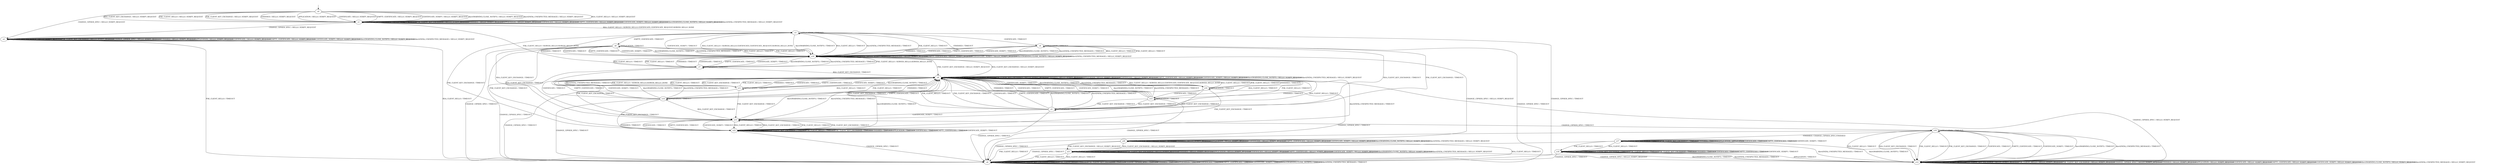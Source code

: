 digraph h8 {
s0 [label="s0"];
s1 [label="s1"];
s2 [label="s2"];
s3 [label="s3"];
s6 [label="s6"];
s7 [label="s7"];
s4 [label="s4"];
s8 [label="s8"];
s15 [label="s15"];
s19 [label="s19"];
s22 [label="s22"];
s5 [label="s5"];
s16 [label="s16"];
s20 [label="s20"];
s9 [label="s9"];
s17 [label="s17"];
s21 [label="s21"];
s10 [label="s10"];
s11 [label="s11"];
s12 [label="s12"];
s18 [label="s18"];
s13 [label="s13"];
s14 [label="s14"];
s0 -> s1 [label="RSA_CLIENT_HELLO / HELLO_VERIFY_REQUEST"];
s0 -> s1 [label="RSA_CLIENT_KEY_EXCHANGE / HELLO_VERIFY_REQUEST"];
s0 -> s1 [label="PSK_CLIENT_HELLO / HELLO_VERIFY_REQUEST"];
s0 -> s1 [label="PSK_CLIENT_KEY_EXCHANGE / HELLO_VERIFY_REQUEST"];
s0 -> s2 [label="CHANGE_CIPHER_SPEC / HELLO_VERIFY_REQUEST"];
s0 -> s1 [label="FINISHED / HELLO_VERIFY_REQUEST"];
s0 -> s1 [label="APPLICATION / HELLO_VERIFY_REQUEST"];
s0 -> s1 [label="CERTIFICATE / HELLO_VERIFY_REQUEST"];
s0 -> s1 [label="EMPTY_CERTIFICATE / HELLO_VERIFY_REQUEST"];
s0 -> s1 [label="CERTIFICATE_VERIFY / HELLO_VERIFY_REQUEST"];
s0 -> s1 [label="Alert(WARNING,CLOSE_NOTIFY) / HELLO_VERIFY_REQUEST"];
s0 -> s1 [label="Alert(FATAL,UNEXPECTED_MESSAGE) / HELLO_VERIFY_REQUEST"];
s1 -> s3 [label="RSA_CLIENT_HELLO / SERVER_HELLO,CERTIFICATE,CERTIFICATE_REQUEST,SERVER_HELLO_DONE"];
s1 -> s1 [label="RSA_CLIENT_KEY_EXCHANGE / HELLO_VERIFY_REQUEST"];
s1 -> s7 [label="PSK_CLIENT_HELLO / SERVER_HELLO,SERVER_HELLO_DONE"];
s1 -> s1 [label="PSK_CLIENT_KEY_EXCHANGE / HELLO_VERIFY_REQUEST"];
s1 -> s2 [label="CHANGE_CIPHER_SPEC / HELLO_VERIFY_REQUEST"];
s1 -> s1 [label="FINISHED / HELLO_VERIFY_REQUEST"];
s1 -> s1 [label="APPLICATION / HELLO_VERIFY_REQUEST"];
s1 -> s1 [label="CERTIFICATE / HELLO_VERIFY_REQUEST"];
s1 -> s1 [label="EMPTY_CERTIFICATE / HELLO_VERIFY_REQUEST"];
s1 -> s1 [label="CERTIFICATE_VERIFY / HELLO_VERIFY_REQUEST"];
s1 -> s1 [label="Alert(WARNING,CLOSE_NOTIFY) / HELLO_VERIFY_REQUEST"];
s1 -> s1 [label="Alert(FATAL,UNEXPECTED_MESSAGE) / HELLO_VERIFY_REQUEST"];
s2 -> s6 [label="RSA_CLIENT_HELLO / TIMEOUT"];
s2 -> s2 [label="RSA_CLIENT_KEY_EXCHANGE / HELLO_VERIFY_REQUEST"];
s2 -> s6 [label="PSK_CLIENT_HELLO / TIMEOUT"];
s2 -> s2 [label="PSK_CLIENT_KEY_EXCHANGE / HELLO_VERIFY_REQUEST"];
s2 -> s2 [label="CHANGE_CIPHER_SPEC / HELLO_VERIFY_REQUEST"];
s2 -> s2 [label="FINISHED / HELLO_VERIFY_REQUEST"];
s2 -> s2 [label="APPLICATION / HELLO_VERIFY_REQUEST"];
s2 -> s2 [label="CERTIFICATE / HELLO_VERIFY_REQUEST"];
s2 -> s2 [label="EMPTY_CERTIFICATE / HELLO_VERIFY_REQUEST"];
s2 -> s2 [label="CERTIFICATE_VERIFY / HELLO_VERIFY_REQUEST"];
s2 -> s2 [label="Alert(WARNING,CLOSE_NOTIFY) / HELLO_VERIFY_REQUEST"];
s2 -> s2 [label="Alert(FATAL,UNEXPECTED_MESSAGE) / HELLO_VERIFY_REQUEST"];
s3 -> s19 [label="RSA_CLIENT_HELLO / TIMEOUT"];
s3 -> s15 [label="RSA_CLIENT_KEY_EXCHANGE / TIMEOUT"];
s3 -> s19 [label="PSK_CLIENT_HELLO / TIMEOUT"];
s3 -> s22 [label="PSK_CLIENT_KEY_EXCHANGE / TIMEOUT"];
s3 -> s6 [label="CHANGE_CIPHER_SPEC / TIMEOUT"];
s3 -> s19 [label="FINISHED / TIMEOUT"];
s3 -> s3 [label="APPLICATION / TIMEOUT"];
s3 -> s4 [label="CERTIFICATE / TIMEOUT"];
s3 -> s8 [label="EMPTY_CERTIFICATE / TIMEOUT"];
s3 -> s19 [label="CERTIFICATE_VERIFY / TIMEOUT"];
s3 -> s19 [label="Alert(WARNING,CLOSE_NOTIFY) / TIMEOUT"];
s3 -> s19 [label="Alert(FATAL,UNEXPECTED_MESSAGE) / TIMEOUT"];
s6 -> s6 [label="RSA_CLIENT_HELLO / TIMEOUT"];
s6 -> s6 [label="RSA_CLIENT_KEY_EXCHANGE / TIMEOUT"];
s6 -> s6 [label="PSK_CLIENT_HELLO / TIMEOUT"];
s6 -> s6 [label="PSK_CLIENT_KEY_EXCHANGE / TIMEOUT"];
s6 -> s6 [label="CHANGE_CIPHER_SPEC / TIMEOUT"];
s6 -> s6 [label="FINISHED / TIMEOUT"];
s6 -> s6 [label="APPLICATION / TIMEOUT"];
s6 -> s6 [label="CERTIFICATE / TIMEOUT"];
s6 -> s6 [label="EMPTY_CERTIFICATE / TIMEOUT"];
s6 -> s6 [label="CERTIFICATE_VERIFY / TIMEOUT"];
s6 -> s6 [label="Alert(WARNING,CLOSE_NOTIFY) / TIMEOUT"];
s6 -> s6 [label="Alert(FATAL,UNEXPECTED_MESSAGE) / TIMEOUT"];
s7 -> s19 [label="RSA_CLIENT_HELLO / TIMEOUT"];
s7 -> s9 [label="RSA_CLIENT_KEY_EXCHANGE / TIMEOUT"];
s7 -> s19 [label="PSK_CLIENT_HELLO / TIMEOUT"];
s7 -> s15 [label="PSK_CLIENT_KEY_EXCHANGE / TIMEOUT"];
s7 -> s6 [label="CHANGE_CIPHER_SPEC / TIMEOUT"];
s7 -> s19 [label="FINISHED / TIMEOUT"];
s7 -> s7 [label="APPLICATION / TIMEOUT"];
s7 -> s19 [label="CERTIFICATE / TIMEOUT"];
s7 -> s19 [label="EMPTY_CERTIFICATE / TIMEOUT"];
s7 -> s19 [label="CERTIFICATE_VERIFY / TIMEOUT"];
s7 -> s19 [label="Alert(WARNING,CLOSE_NOTIFY) / TIMEOUT"];
s7 -> s19 [label="Alert(FATAL,UNEXPECTED_MESSAGE) / TIMEOUT"];
s4 -> s19 [label="RSA_CLIENT_HELLO / TIMEOUT"];
s4 -> s5 [label="RSA_CLIENT_KEY_EXCHANGE / TIMEOUT"];
s4 -> s19 [label="PSK_CLIENT_HELLO / TIMEOUT"];
s4 -> s5 [label="PSK_CLIENT_KEY_EXCHANGE / TIMEOUT"];
s4 -> s6 [label="CHANGE_CIPHER_SPEC / TIMEOUT"];
s4 -> s19 [label="FINISHED / TIMEOUT"];
s4 -> s4 [label="APPLICATION / TIMEOUT"];
s4 -> s19 [label="CERTIFICATE / TIMEOUT"];
s4 -> s19 [label="EMPTY_CERTIFICATE / TIMEOUT"];
s4 -> s19 [label="CERTIFICATE_VERIFY / TIMEOUT"];
s4 -> s19 [label="Alert(WARNING,CLOSE_NOTIFY) / TIMEOUT"];
s4 -> s19 [label="Alert(FATAL,UNEXPECTED_MESSAGE) / TIMEOUT"];
s8 -> s19 [label="RSA_CLIENT_HELLO / TIMEOUT"];
s8 -> s15 [label="RSA_CLIENT_KEY_EXCHANGE / TIMEOUT"];
s8 -> s19 [label="PSK_CLIENT_HELLO / TIMEOUT"];
s8 -> s22 [label="PSK_CLIENT_KEY_EXCHANGE / TIMEOUT"];
s8 -> s6 [label="CHANGE_CIPHER_SPEC / TIMEOUT"];
s8 -> s19 [label="FINISHED / TIMEOUT"];
s8 -> s8 [label="APPLICATION / TIMEOUT"];
s8 -> s19 [label="CERTIFICATE / TIMEOUT"];
s8 -> s19 [label="EMPTY_CERTIFICATE / TIMEOUT"];
s8 -> s19 [label="CERTIFICATE_VERIFY / TIMEOUT"];
s8 -> s19 [label="Alert(WARNING,CLOSE_NOTIFY) / TIMEOUT"];
s8 -> s19 [label="Alert(FATAL,UNEXPECTED_MESSAGE) / TIMEOUT"];
s15 -> s22 [label="RSA_CLIENT_HELLO / TIMEOUT"];
s15 -> s22 [label="RSA_CLIENT_KEY_EXCHANGE / TIMEOUT"];
s15 -> s22 [label="PSK_CLIENT_HELLO / TIMEOUT"];
s15 -> s22 [label="PSK_CLIENT_KEY_EXCHANGE / TIMEOUT"];
s15 -> s16 [label="CHANGE_CIPHER_SPEC / TIMEOUT"];
s15 -> s22 [label="FINISHED / TIMEOUT"];
s15 -> s15 [label="APPLICATION / TIMEOUT"];
s15 -> s22 [label="CERTIFICATE / TIMEOUT"];
s15 -> s22 [label="EMPTY_CERTIFICATE / TIMEOUT"];
s15 -> s22 [label="CERTIFICATE_VERIFY / TIMEOUT"];
s15 -> s9 [label="Alert(WARNING,CLOSE_NOTIFY) / TIMEOUT"];
s15 -> s9 [label="Alert(FATAL,UNEXPECTED_MESSAGE) / TIMEOUT"];
s19 -> s3 [label="RSA_CLIENT_HELLO / SERVER_HELLO,CERTIFICATE,CERTIFICATE_REQUEST,SERVER_HELLO_DONE"];
s19 -> s9 [label="RSA_CLIENT_KEY_EXCHANGE / HELLO_VERIFY_REQUEST"];
s19 -> s7 [label="PSK_CLIENT_HELLO / SERVER_HELLO,SERVER_HELLO_DONE"];
s19 -> s9 [label="PSK_CLIENT_KEY_EXCHANGE / HELLO_VERIFY_REQUEST"];
s19 -> s20 [label="CHANGE_CIPHER_SPEC / HELLO_VERIFY_REQUEST"];
s19 -> s19 [label="FINISHED / HELLO_VERIFY_REQUEST"];
s19 -> s19 [label="APPLICATION / HELLO_VERIFY_REQUEST"];
s19 -> s19 [label="CERTIFICATE / HELLO_VERIFY_REQUEST"];
s19 -> s19 [label="EMPTY_CERTIFICATE / HELLO_VERIFY_REQUEST"];
s19 -> s19 [label="CERTIFICATE_VERIFY / HELLO_VERIFY_REQUEST"];
s19 -> s19 [label="Alert(WARNING,CLOSE_NOTIFY) / HELLO_VERIFY_REQUEST"];
s19 -> s19 [label="Alert(FATAL,UNEXPECTED_MESSAGE) / HELLO_VERIFY_REQUEST"];
s22 -> s22 [label="RSA_CLIENT_HELLO / TIMEOUT"];
s22 -> s22 [label="RSA_CLIENT_KEY_EXCHANGE / TIMEOUT"];
s22 -> s22 [label="PSK_CLIENT_HELLO / TIMEOUT"];
s22 -> s22 [label="PSK_CLIENT_KEY_EXCHANGE / TIMEOUT"];
s22 -> s6 [label="CHANGE_CIPHER_SPEC / TIMEOUT"];
s22 -> s22 [label="FINISHED / TIMEOUT"];
s22 -> s22 [label="APPLICATION / TIMEOUT"];
s22 -> s22 [label="CERTIFICATE / TIMEOUT"];
s22 -> s22 [label="EMPTY_CERTIFICATE / TIMEOUT"];
s22 -> s22 [label="CERTIFICATE_VERIFY / TIMEOUT"];
s22 -> s9 [label="Alert(WARNING,CLOSE_NOTIFY) / TIMEOUT"];
s22 -> s9 [label="Alert(FATAL,UNEXPECTED_MESSAGE) / TIMEOUT"];
s5 -> s9 [label="RSA_CLIENT_HELLO / TIMEOUT"];
s5 -> s9 [label="RSA_CLIENT_KEY_EXCHANGE / TIMEOUT"];
s5 -> s9 [label="PSK_CLIENT_HELLO / TIMEOUT"];
s5 -> s9 [label="PSK_CLIENT_KEY_EXCHANGE / TIMEOUT"];
s5 -> s6 [label="CHANGE_CIPHER_SPEC / TIMEOUT"];
s5 -> s9 [label="FINISHED / TIMEOUT"];
s5 -> s5 [label="APPLICATION / TIMEOUT"];
s5 -> s9 [label="CERTIFICATE / TIMEOUT"];
s5 -> s9 [label="EMPTY_CERTIFICATE / TIMEOUT"];
s5 -> s15 [label="CERTIFICATE_VERIFY / TIMEOUT"];
s5 -> s9 [label="Alert(WARNING,CLOSE_NOTIFY) / TIMEOUT"];
s5 -> s9 [label="Alert(FATAL,UNEXPECTED_MESSAGE) / TIMEOUT"];
s16 -> s12 [label="RSA_CLIENT_HELLO / TIMEOUT"];
s16 -> s12 [label="RSA_CLIENT_KEY_EXCHANGE / TIMEOUT"];
s16 -> s12 [label="PSK_CLIENT_HELLO / TIMEOUT"];
s16 -> s12 [label="PSK_CLIENT_KEY_EXCHANGE / TIMEOUT"];
s16 -> s6 [label="CHANGE_CIPHER_SPEC / TIMEOUT"];
s16 -> s17 [label="FINISHED / CHANGE_CIPHER_SPEC,FINISHED"];
s16 -> s16 [label="APPLICATION / TIMEOUT"];
s16 -> s12 [label="CERTIFICATE / TIMEOUT"];
s16 -> s12 [label="EMPTY_CERTIFICATE / TIMEOUT"];
s16 -> s12 [label="CERTIFICATE_VERIFY / TIMEOUT"];
s16 -> s12 [label="Alert(WARNING,CLOSE_NOTIFY) / TIMEOUT"];
s16 -> s12 [label="Alert(FATAL,UNEXPECTED_MESSAGE) / TIMEOUT"];
s20 -> s6 [label="RSA_CLIENT_HELLO / TIMEOUT"];
s20 -> s21 [label="RSA_CLIENT_KEY_EXCHANGE / HELLO_VERIFY_REQUEST"];
s20 -> s6 [label="PSK_CLIENT_HELLO / TIMEOUT"];
s20 -> s21 [label="PSK_CLIENT_KEY_EXCHANGE / HELLO_VERIFY_REQUEST"];
s20 -> s20 [label="CHANGE_CIPHER_SPEC / HELLO_VERIFY_REQUEST"];
s20 -> s20 [label="FINISHED / HELLO_VERIFY_REQUEST"];
s20 -> s20 [label="APPLICATION / HELLO_VERIFY_REQUEST"];
s20 -> s20 [label="CERTIFICATE / HELLO_VERIFY_REQUEST"];
s20 -> s20 [label="EMPTY_CERTIFICATE / HELLO_VERIFY_REQUEST"];
s20 -> s20 [label="CERTIFICATE_VERIFY / HELLO_VERIFY_REQUEST"];
s20 -> s20 [label="Alert(WARNING,CLOSE_NOTIFY) / HELLO_VERIFY_REQUEST"];
s20 -> s20 [label="Alert(FATAL,UNEXPECTED_MESSAGE) / HELLO_VERIFY_REQUEST"];
s9 -> s10 [label="RSA_CLIENT_HELLO / SERVER_HELLO,CERTIFICATE,CERTIFICATE_REQUEST,SERVER_HELLO_DONE"];
s9 -> s9 [label="RSA_CLIENT_KEY_EXCHANGE / HELLO_VERIFY_REQUEST"];
s9 -> s11 [label="PSK_CLIENT_HELLO / SERVER_HELLO,SERVER_HELLO_DONE"];
s9 -> s9 [label="PSK_CLIENT_KEY_EXCHANGE / HELLO_VERIFY_REQUEST"];
s9 -> s12 [label="CHANGE_CIPHER_SPEC / HELLO_VERIFY_REQUEST"];
s9 -> s9 [label="FINISHED / HELLO_VERIFY_REQUEST"];
s9 -> s9 [label="APPLICATION / HELLO_VERIFY_REQUEST"];
s9 -> s9 [label="CERTIFICATE / HELLO_VERIFY_REQUEST"];
s9 -> s9 [label="EMPTY_CERTIFICATE / HELLO_VERIFY_REQUEST"];
s9 -> s9 [label="CERTIFICATE_VERIFY / HELLO_VERIFY_REQUEST"];
s9 -> s9 [label="Alert(WARNING,CLOSE_NOTIFY) / HELLO_VERIFY_REQUEST"];
s9 -> s9 [label="Alert(FATAL,UNEXPECTED_MESSAGE) / HELLO_VERIFY_REQUEST"];
s17 -> s18 [label="RSA_CLIENT_HELLO / TIMEOUT"];
s17 -> s17 [label="RSA_CLIENT_KEY_EXCHANGE / TIMEOUT"];
s17 -> s18 [label="PSK_CLIENT_HELLO / TIMEOUT"];
s17 -> s17 [label="PSK_CLIENT_KEY_EXCHANGE / TIMEOUT"];
s17 -> s6 [label="CHANGE_CIPHER_SPEC / TIMEOUT"];
s17 -> s17 [label="FINISHED / TIMEOUT"];
s17 -> s17 [label="APPLICATION / APPLICATION"];
s17 -> s17 [label="CERTIFICATE / TIMEOUT"];
s17 -> s17 [label="EMPTY_CERTIFICATE / TIMEOUT"];
s17 -> s17 [label="CERTIFICATE_VERIFY / TIMEOUT"];
s17 -> s12 [label="Alert(WARNING,CLOSE_NOTIFY) / TIMEOUT"];
s17 -> s12 [label="Alert(FATAL,UNEXPECTED_MESSAGE) / TIMEOUT"];
s21 -> s6 [label="RSA_CLIENT_HELLO / TIMEOUT"];
s21 -> s21 [label="RSA_CLIENT_KEY_EXCHANGE / HELLO_VERIFY_REQUEST"];
s21 -> s6 [label="PSK_CLIENT_HELLO / TIMEOUT"];
s21 -> s21 [label="PSK_CLIENT_KEY_EXCHANGE / HELLO_VERIFY_REQUEST"];
s21 -> s12 [label="CHANGE_CIPHER_SPEC / HELLO_VERIFY_REQUEST"];
s21 -> s21 [label="FINISHED / HELLO_VERIFY_REQUEST"];
s21 -> s21 [label="APPLICATION / HELLO_VERIFY_REQUEST"];
s21 -> s21 [label="CERTIFICATE / HELLO_VERIFY_REQUEST"];
s21 -> s21 [label="EMPTY_CERTIFICATE / HELLO_VERIFY_REQUEST"];
s21 -> s21 [label="CERTIFICATE_VERIFY / HELLO_VERIFY_REQUEST"];
s21 -> s21 [label="Alert(WARNING,CLOSE_NOTIFY) / HELLO_VERIFY_REQUEST"];
s21 -> s21 [label="Alert(FATAL,UNEXPECTED_MESSAGE) / HELLO_VERIFY_REQUEST"];
s10 -> s9 [label="RSA_CLIENT_HELLO / TIMEOUT"];
s10 -> s15 [label="RSA_CLIENT_KEY_EXCHANGE / TIMEOUT"];
s10 -> s9 [label="PSK_CLIENT_HELLO / TIMEOUT"];
s10 -> s22 [label="PSK_CLIENT_KEY_EXCHANGE / TIMEOUT"];
s10 -> s6 [label="CHANGE_CIPHER_SPEC / TIMEOUT"];
s10 -> s9 [label="FINISHED / TIMEOUT"];
s10 -> s10 [label="APPLICATION / TIMEOUT"];
s10 -> s13 [label="CERTIFICATE / TIMEOUT"];
s10 -> s14 [label="EMPTY_CERTIFICATE / TIMEOUT"];
s10 -> s9 [label="CERTIFICATE_VERIFY / TIMEOUT"];
s10 -> s9 [label="Alert(WARNING,CLOSE_NOTIFY) / TIMEOUT"];
s10 -> s9 [label="Alert(FATAL,UNEXPECTED_MESSAGE) / TIMEOUT"];
s11 -> s9 [label="RSA_CLIENT_HELLO / TIMEOUT"];
s11 -> s9 [label="RSA_CLIENT_KEY_EXCHANGE / TIMEOUT"];
s11 -> s9 [label="PSK_CLIENT_HELLO / TIMEOUT"];
s11 -> s15 [label="PSK_CLIENT_KEY_EXCHANGE / TIMEOUT"];
s11 -> s6 [label="CHANGE_CIPHER_SPEC / TIMEOUT"];
s11 -> s9 [label="FINISHED / TIMEOUT"];
s11 -> s11 [label="APPLICATION / TIMEOUT"];
s11 -> s9 [label="CERTIFICATE / TIMEOUT"];
s11 -> s9 [label="EMPTY_CERTIFICATE / TIMEOUT"];
s11 -> s9 [label="CERTIFICATE_VERIFY / TIMEOUT"];
s11 -> s9 [label="Alert(WARNING,CLOSE_NOTIFY) / TIMEOUT"];
s11 -> s9 [label="Alert(FATAL,UNEXPECTED_MESSAGE) / TIMEOUT"];
s12 -> s12 [label="RSA_CLIENT_HELLO / HELLO_VERIFY_REQUEST"];
s12 -> s12 [label="RSA_CLIENT_KEY_EXCHANGE / HELLO_VERIFY_REQUEST"];
s12 -> s12 [label="PSK_CLIENT_HELLO / HELLO_VERIFY_REQUEST"];
s12 -> s12 [label="PSK_CLIENT_KEY_EXCHANGE / HELLO_VERIFY_REQUEST"];
s12 -> s12 [label="CHANGE_CIPHER_SPEC / HELLO_VERIFY_REQUEST"];
s12 -> s12 [label="FINISHED / HELLO_VERIFY_REQUEST"];
s12 -> s12 [label="APPLICATION / HELLO_VERIFY_REQUEST"];
s12 -> s12 [label="CERTIFICATE / HELLO_VERIFY_REQUEST"];
s12 -> s12 [label="EMPTY_CERTIFICATE / HELLO_VERIFY_REQUEST"];
s12 -> s12 [label="CERTIFICATE_VERIFY / HELLO_VERIFY_REQUEST"];
s12 -> s12 [label="Alert(WARNING,CLOSE_NOTIFY) / HELLO_VERIFY_REQUEST"];
s12 -> s12 [label="Alert(FATAL,UNEXPECTED_MESSAGE) / HELLO_VERIFY_REQUEST"];
s18 -> s18 [label="RSA_CLIENT_HELLO / TIMEOUT"];
s18 -> s18 [label="RSA_CLIENT_KEY_EXCHANGE / TIMEOUT"];
s18 -> s18 [label="PSK_CLIENT_HELLO / TIMEOUT"];
s18 -> s18 [label="PSK_CLIENT_KEY_EXCHANGE / TIMEOUT"];
s18 -> s6 [label="CHANGE_CIPHER_SPEC / TIMEOUT"];
s18 -> s18 [label="FINISHED / TIMEOUT"];
s18 -> s12 [label="APPLICATION / TIMEOUT"];
s18 -> s18 [label="CERTIFICATE / TIMEOUT"];
s18 -> s18 [label="EMPTY_CERTIFICATE / TIMEOUT"];
s18 -> s18 [label="CERTIFICATE_VERIFY / TIMEOUT"];
s18 -> s12 [label="Alert(WARNING,CLOSE_NOTIFY) / TIMEOUT"];
s18 -> s12 [label="Alert(FATAL,UNEXPECTED_MESSAGE) / TIMEOUT"];
s13 -> s9 [label="RSA_CLIENT_HELLO / TIMEOUT"];
s13 -> s5 [label="RSA_CLIENT_KEY_EXCHANGE / TIMEOUT"];
s13 -> s9 [label="PSK_CLIENT_HELLO / TIMEOUT"];
s13 -> s5 [label="PSK_CLIENT_KEY_EXCHANGE / TIMEOUT"];
s13 -> s6 [label="CHANGE_CIPHER_SPEC / TIMEOUT"];
s13 -> s9 [label="FINISHED / TIMEOUT"];
s13 -> s13 [label="APPLICATION / TIMEOUT"];
s13 -> s9 [label="CERTIFICATE / TIMEOUT"];
s13 -> s9 [label="EMPTY_CERTIFICATE / TIMEOUT"];
s13 -> s9 [label="CERTIFICATE_VERIFY / TIMEOUT"];
s13 -> s9 [label="Alert(WARNING,CLOSE_NOTIFY) / TIMEOUT"];
s13 -> s9 [label="Alert(FATAL,UNEXPECTED_MESSAGE) / TIMEOUT"];
s14 -> s9 [label="RSA_CLIENT_HELLO / TIMEOUT"];
s14 -> s15 [label="RSA_CLIENT_KEY_EXCHANGE / TIMEOUT"];
s14 -> s9 [label="PSK_CLIENT_HELLO / TIMEOUT"];
s14 -> s22 [label="PSK_CLIENT_KEY_EXCHANGE / TIMEOUT"];
s14 -> s6 [label="CHANGE_CIPHER_SPEC / TIMEOUT"];
s14 -> s9 [label="FINISHED / TIMEOUT"];
s14 -> s14 [label="APPLICATION / TIMEOUT"];
s14 -> s9 [label="CERTIFICATE / TIMEOUT"];
s14 -> s9 [label="EMPTY_CERTIFICATE / TIMEOUT"];
s14 -> s9 [label="CERTIFICATE_VERIFY / TIMEOUT"];
s14 -> s9 [label="Alert(WARNING,CLOSE_NOTIFY) / TIMEOUT"];
s14 -> s9 [label="Alert(FATAL,UNEXPECTED_MESSAGE) / TIMEOUT"];
__start0 [shape=none, label=""];
__start0 -> s0 [label=""];
}
